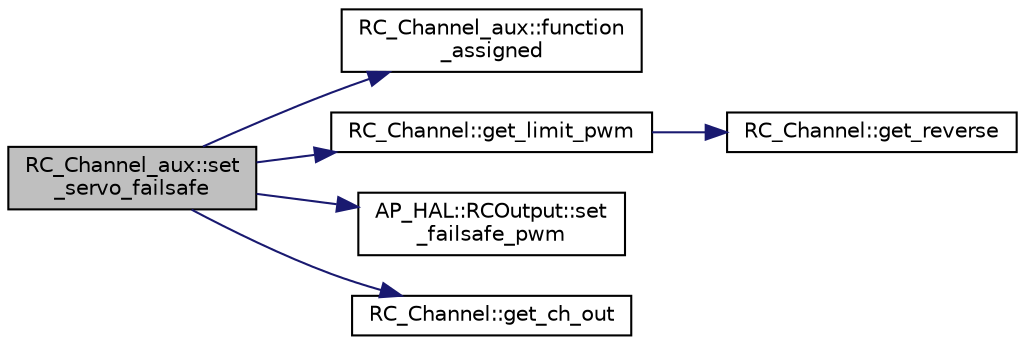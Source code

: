 digraph "RC_Channel_aux::set_servo_failsafe"
{
 // INTERACTIVE_SVG=YES
  edge [fontname="Helvetica",fontsize="10",labelfontname="Helvetica",labelfontsize="10"];
  node [fontname="Helvetica",fontsize="10",shape=record];
  rankdir="LR";
  Node1 [label="RC_Channel_aux::set\l_servo_failsafe",height=0.2,width=0.4,color="black", fillcolor="grey75", style="filled" fontcolor="black"];
  Node1 -> Node2 [color="midnightblue",fontsize="10",style="solid",fontname="Helvetica"];
  Node2 [label="RC_Channel_aux::function\l_assigned",height=0.2,width=0.4,color="black", fillcolor="white", style="filled",URL="$classRC__Channel__aux.html#a423accc4de40960cf7ef2c4755e8a9d1"];
  Node1 -> Node3 [color="midnightblue",fontsize="10",style="solid",fontname="Helvetica"];
  Node3 [label="RC_Channel::get_limit_pwm",height=0.2,width=0.4,color="black", fillcolor="white", style="filled",URL="$classRC__Channel.html#a16efdfd7628bf948c73a47f34dc9d7a2"];
  Node3 -> Node4 [color="midnightblue",fontsize="10",style="solid",fontname="Helvetica"];
  Node4 [label="RC_Channel::get_reverse",height=0.2,width=0.4,color="black", fillcolor="white", style="filled",URL="$classRC__Channel.html#a34a93842b1cf847373104b682fa28cd5"];
  Node1 -> Node5 [color="midnightblue",fontsize="10",style="solid",fontname="Helvetica"];
  Node5 [label="AP_HAL::RCOutput::set\l_failsafe_pwm",height=0.2,width=0.4,color="black", fillcolor="white", style="filled",URL="$classAP__HAL_1_1RCOutput.html#abdfe5bfe23f5f9287677a708a2a7788f"];
  Node1 -> Node6 [color="midnightblue",fontsize="10",style="solid",fontname="Helvetica"];
  Node6 [label="RC_Channel::get_ch_out",height=0.2,width=0.4,color="black", fillcolor="white", style="filled",URL="$classRC__Channel.html#a54a219c6e8b7d47968fed35093430d54"];
}

